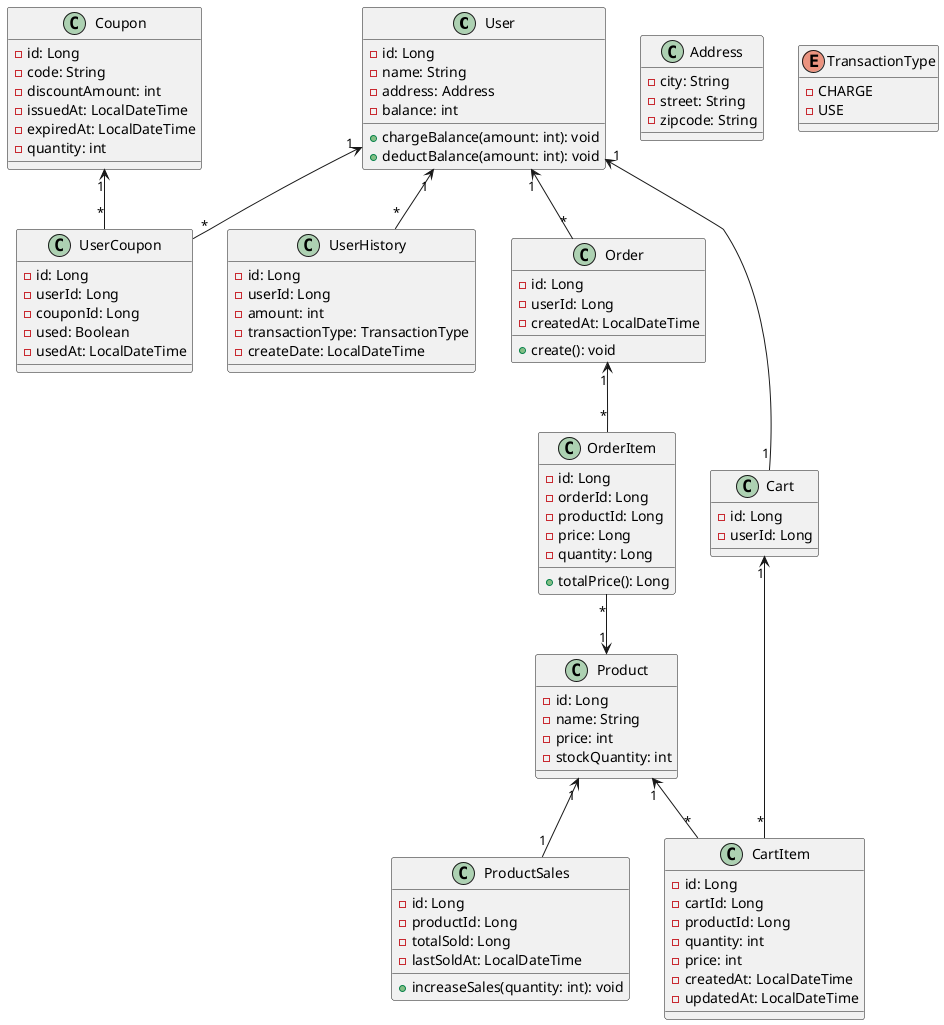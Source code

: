 @startuml

class User {
    - id: Long
    - name: String
    - address: Address
    - balance: int
    + chargeBalance(amount: int): void
    + deductBalance(amount: int): void
}

class UserHistory {
    - id: Long
    - userId: Long
    - amount: int
    - transactionType: TransactionType
    - createDate: LocalDateTime
}

class Address {
    - city: String
    - street: String
    - zipcode: String
}

enum TransactionType {
    - CHARGE
    - USE
}

class Coupon {
    - id: Long
    - code: String
    - discountAmount: int
    - issuedAt: LocalDateTime
    - expiredAt: LocalDateTime
    - quantity: int
}

class UserCoupon {
    - id: Long
    - userId: Long
    - couponId: Long
    - used: Boolean
    - usedAt: LocalDateTime
}

class Order {
    - id: Long
    - userId: Long
    - createdAt: LocalDateTime
    + create(): void
}

class OrderItem {
    - id: Long
    - orderId: Long
    - productId: Long
    - price: Long
    - quantity: Long
    + totalPrice(): Long
}

class Product {
    - id: Long
    - name: String
    - price: int
    - stockQuantity: int
'    - totalSold: int
'    + increaseSoldCount(quantity: int): void
}

' 판매량을 조회를 위해 분리
class ProductSales {
    - id: Long
    - productId: Long
    - totalSold: Long
    - lastSoldAt: LocalDateTime
    + increaseSales(quantity: int): void
}

class Cart {
    - id: Long
    - userId: Long
}

class CartItem {
    - id: Long
    - cartId: Long
    - productId: Long
    - quantity: int
    - price: int
    - createdAt: LocalDateTime
    - updatedAt: LocalDateTime
}

' 관계 정의
User "1" <-- "*" UserHistory
User "1" <-- "*" UserCoupon
Coupon "1" <-- "*" UserCoupon
User "1" <-- "*" Order
Order "1" <-- "*" OrderItem
OrderItem "*" --> "1" Product
Product "1" <-- "1" ProductSales
User "1" <-- "1" Cart
Cart "1" <-- "*" CartItem
Product "1" <-- "*" CartItem


@enduml
